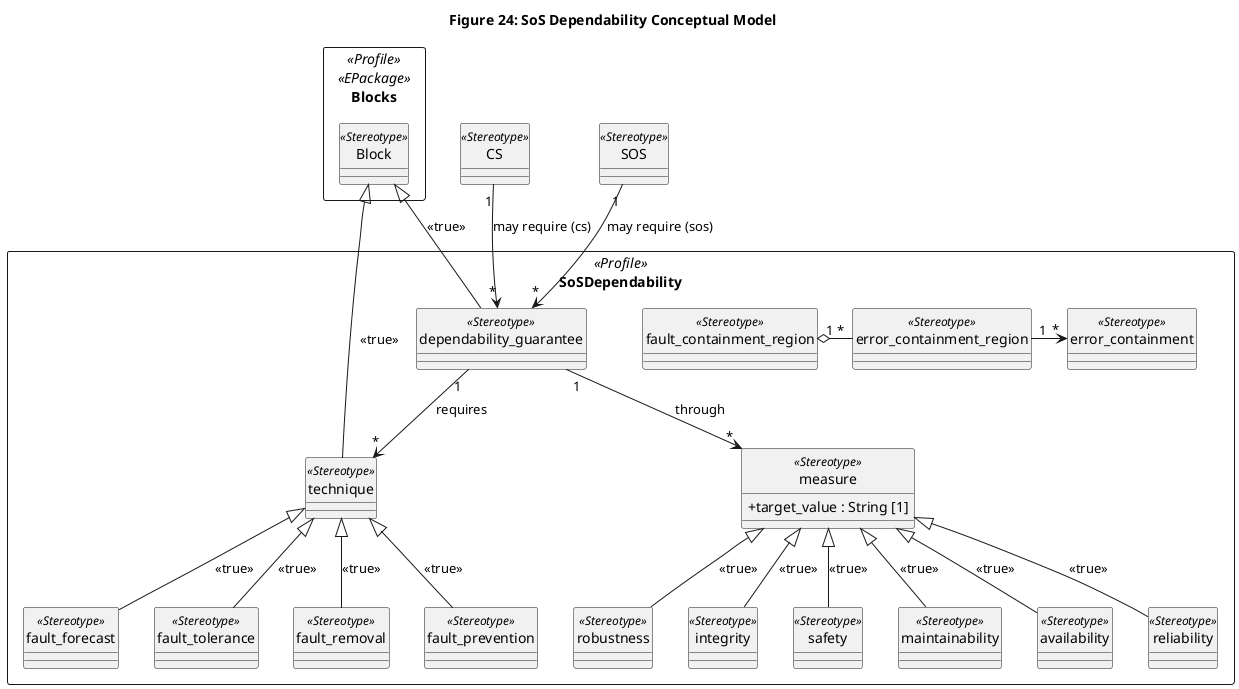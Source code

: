 

/'
Original script
'/
@startuml
	title Figure 24: SoS Dependability Conceptual Model
	
	skinparam classAttributeIconSize 0
	skinparam componentStyle rectangle
	
	
	' Profiles and Blocks
	component SoSDependability <<Profile>> {
	  	class technique <<Stereotype>>
	  	class dependability_guarantee <<Stereotype>>
	  	class measure <<Stereotype>>{
	    	+ target_value : String [1]
	  	}
	
		class fault_forecast <<Stereotype>>
		class fault_tolerance <<Stereotype>>
		class fault_removal <<Stereotype>>
		class fault_prevention <<Stereotype>>

		class fault_containment_region <<Stereotype>>
 		class error_containment_region <<Stereotype>>
 		class error_containment <<Stereotype>>
	
		class robustness <<Stereotype>>
		class integrity <<Stereotype>>
		class safety <<Stereotype>>
		class maintainability <<Stereotype>>
		class availability <<Stereotype>>
		class reliability <<Stereotype>>
	}
	
	' Base Elements
	class CS <<Stereotype>>
	class SOS <<Stereotype>>
	
	
	component Blocks <<Profile>> <<EPackage>> {
	  	class Block <<Stereotype>>
	}
	
	' Relationships
	CS "1" --> "*" dependability_guarantee : may require (cs)
	SOS "1" --> "*" dependability_guarantee : may require (sos)
	dependability_guarantee "1" --> "*" technique : requires
	dependability_guarantee "1" --> "*" measure : through
	dependability_guarantee -up-|> Block: <<true>>
	
	fault_forecast -up-|> technique: <<true>>
	fault_tolerance -up-|> technique: <<true>>
	fault_removal -up-|> technique: <<true>>
	fault_prevention -up-|> technique: <<true>>
	technique -up-|> Block: <<true>>
	
	robustness -up-|> measure: <<true>>
	integrity  -up-|> measure: <<true>>
	safety -up-|> measure: <<true>>
	maintainability -up-|> measure: <<true>>
	availability -up-|> measure: <<true>>
	reliability -up-|> measure: <<true>>
	
	fault_containment_region "1" o-right- "*" error_containment_region
	error_containment_region "1" -right-> "*" error_containment
	
	hide <<Stereotype>> circle
	hide <<Profile>> circle

@enduml
